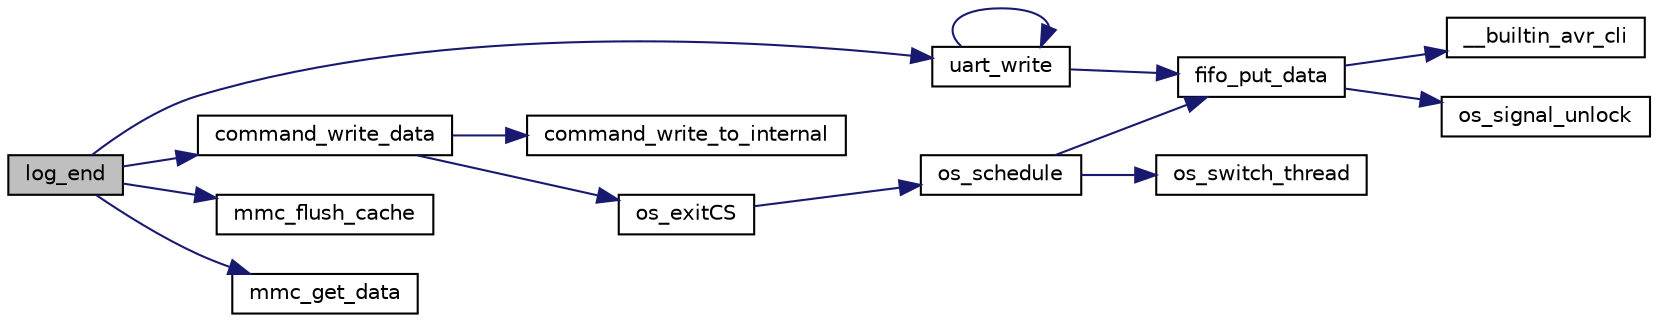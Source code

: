 digraph G
{
  edge [fontname="Helvetica",fontsize="10",labelfontname="Helvetica",labelfontsize="10"];
  node [fontname="Helvetica",fontsize="10",shape=record];
  rankdir="LR";
  Node1 [label="log_end",height=0.2,width=0.4,color="black", fillcolor="grey75", style="filled" fontcolor="black"];
  Node1 -> Node2 [color="midnightblue",fontsize="10",style="solid",fontname="Helvetica"];
  Node2 [label="uart_write",height=0.2,width=0.4,color="black", fillcolor="white", style="filled",URL="$uart_8h.html#a93ed6233a355276a4a21cf2792afe93d"];
  Node2 -> Node2 [color="midnightblue",fontsize="10",style="solid",fontname="Helvetica"];
  Node2 -> Node3 [color="midnightblue",fontsize="10",style="solid",fontname="Helvetica"];
  Node3 [label="fifo_put_data",height=0.2,width=0.4,color="black", fillcolor="white", style="filled",URL="$fifo_8c.html#a7b3f9ad457273c9717bff49113c84250"];
  Node3 -> Node4 [color="midnightblue",fontsize="10",style="solid",fontname="Helvetica"];
  Node4 [label="__builtin_avr_cli",height=0.2,width=0.4,color="black", fillcolor="white", style="filled",URL="$builtins_8h.html#a41590bd57be6a89c1b9bcafe523207f2",tooltip="Disables all interrupts by clearing the global interrupt mask."];
  Node3 -> Node5 [color="midnightblue",fontsize="10",style="solid",fontname="Helvetica"];
  Node5 [label="os_signal_unlock",height=0.2,width=0.4,color="black", fillcolor="white", style="filled",URL="$os__thread__pc_8c.html#aa0b166109be9754de9b8b863b8d197c7"];
  Node1 -> Node6 [color="midnightblue",fontsize="10",style="solid",fontname="Helvetica"];
  Node6 [label="command_write_data",height=0.2,width=0.4,color="black", fillcolor="white", style="filled",URL="$command_8c.html#aef266284aebb772b9592228ed9019469"];
  Node6 -> Node7 [color="midnightblue",fontsize="10",style="solid",fontname="Helvetica"];
  Node7 [label="command_write_to_internal",height=0.2,width=0.4,color="black", fillcolor="white", style="filled",URL="$command_8c.html#a428cf92e37fc9bbc0ffc48912c3022ac"];
  Node6 -> Node8 [color="midnightblue",fontsize="10",style="solid",fontname="Helvetica"];
  Node8 [label="os_exitCS",height=0.2,width=0.4,color="black", fillcolor="white", style="filled",URL="$os__thread_8h.html#a146cd9b383b02d8e5424e2de5bfdf7e1"];
  Node8 -> Node9 [color="midnightblue",fontsize="10",style="solid",fontname="Helvetica"];
  Node9 [label="os_schedule",height=0.2,width=0.4,color="black", fillcolor="white", style="filled",URL="$os__scheduler_8h.html#aaf0ea29568109bcdfb1d527f223accad"];
  Node9 -> Node3 [color="midnightblue",fontsize="10",style="solid",fontname="Helvetica"];
  Node9 -> Node10 [color="midnightblue",fontsize="10",style="solid",fontname="Helvetica"];
  Node10 [label="os_switch_thread",height=0.2,width=0.4,color="black", fillcolor="white", style="filled",URL="$os__thread_8h.html#afa82438e9832609bc5ffbddad166e1b7"];
  Node1 -> Node11 [color="midnightblue",fontsize="10",style="solid",fontname="Helvetica"];
  Node11 [label="mmc_flush_cache",height=0.2,width=0.4,color="black", fillcolor="white", style="filled",URL="$mmc-vm_8c.html#a4faad3b4a9ed02fd2ebde88068cd4028"];
  Node1 -> Node12 [color="midnightblue",fontsize="10",style="solid",fontname="Helvetica"];
  Node12 [label="mmc_get_data",height=0.2,width=0.4,color="black", fillcolor="white", style="filled",URL="$mmc-vm_8c.html#a25aa2c381c261acbae31715c03056db9"];
}
